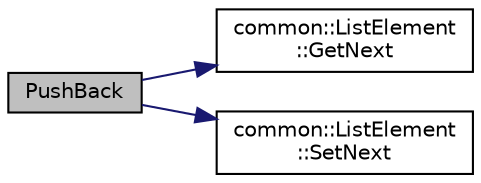 digraph "PushBack"
{
 // INTERACTIVE_SVG=YES
 // LATEX_PDF_SIZE
  bgcolor="transparent";
  edge [fontname="Helvetica",fontsize="10",labelfontname="Helvetica",labelfontsize="10"];
  node [fontname="Helvetica",fontsize="10",shape=record];
  rankdir="LR";
  Node1 [label="PushBack",height=0.2,width=0.4,color="black", fillcolor="grey75", style="filled", fontcolor="black",tooltip=" "];
  Node1 -> Node2 [color="midnightblue",fontsize="10",style="solid",fontname="Helvetica"];
  Node2 [label="common::ListElement\l::GetNext",height=0.2,width=0.4,color="black",URL="$d2/dc6/classcommon_1_1ListElement_a7b6af5a368ca2b7fceb56b7c4a5d07af.html#a7b6af5a368ca2b7fceb56b7c4a5d07af",tooltip=" "];
  Node1 -> Node3 [color="midnightblue",fontsize="10",style="solid",fontname="Helvetica"];
  Node3 [label="common::ListElement\l::SetNext",height=0.2,width=0.4,color="black",URL="$d2/dc6/classcommon_1_1ListElement_a0e2f21176165b93e0a6b45716ea2c65a.html#a0e2f21176165b93e0a6b45716ea2c65a",tooltip=" "];
}
